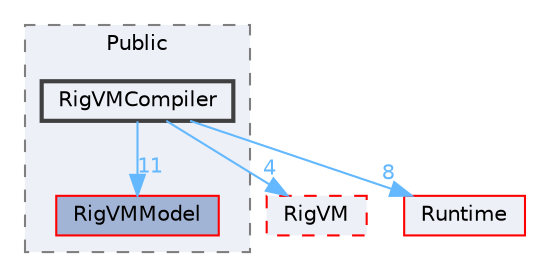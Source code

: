 digraph "RigVMCompiler"
{
 // INTERACTIVE_SVG=YES
 // LATEX_PDF_SIZE
  bgcolor="transparent";
  edge [fontname=Helvetica,fontsize=10,labelfontname=Helvetica,labelfontsize=10];
  node [fontname=Helvetica,fontsize=10,shape=box,height=0.2,width=0.4];
  compound=true
  subgraph clusterdir_e2b502a76f290d5c08e5206c6bee57d2 {
    graph [ bgcolor="#edf0f7", pencolor="grey50", label="Public", fontname=Helvetica,fontsize=10 style="filled,dashed", URL="dir_e2b502a76f290d5c08e5206c6bee57d2.html",tooltip=""]
  dir_1be46fe3c41909c60ac7dd2384bab9ef [label="RigVMModel", fillcolor="#a2b4d6", color="red", style="filled", URL="dir_1be46fe3c41909c60ac7dd2384bab9ef.html",tooltip=""];
  dir_6f74c07f1fd45b9108b8511f5f79244b [label="RigVMCompiler", fillcolor="#edf0f7", color="grey25", style="filled,bold", URL="dir_6f74c07f1fd45b9108b8511f5f79244b.html",tooltip=""];
  }
  dir_1d30927143707d9ae686d424f56c5751 [label="RigVM", fillcolor="#edf0f7", color="red", style="filled,dashed", URL="dir_1d30927143707d9ae686d424f56c5751.html",tooltip=""];
  dir_7536b172fbd480bfd146a1b1acd6856b [label="Runtime", fillcolor="#edf0f7", color="red", style="filled", URL="dir_7536b172fbd480bfd146a1b1acd6856b.html",tooltip=""];
  dir_6f74c07f1fd45b9108b8511f5f79244b->dir_1be46fe3c41909c60ac7dd2384bab9ef [headlabel="11", labeldistance=1.5 headhref="dir_000973_000978.html" href="dir_000973_000978.html" color="steelblue1" fontcolor="steelblue1"];
  dir_6f74c07f1fd45b9108b8511f5f79244b->dir_1d30927143707d9ae686d424f56c5751 [headlabel="4", labeldistance=1.5 headhref="dir_000973_000972.html" href="dir_000973_000972.html" color="steelblue1" fontcolor="steelblue1"];
  dir_6f74c07f1fd45b9108b8511f5f79244b->dir_7536b172fbd480bfd146a1b1acd6856b [headlabel="8", labeldistance=1.5 headhref="dir_000973_000984.html" href="dir_000973_000984.html" color="steelblue1" fontcolor="steelblue1"];
}
